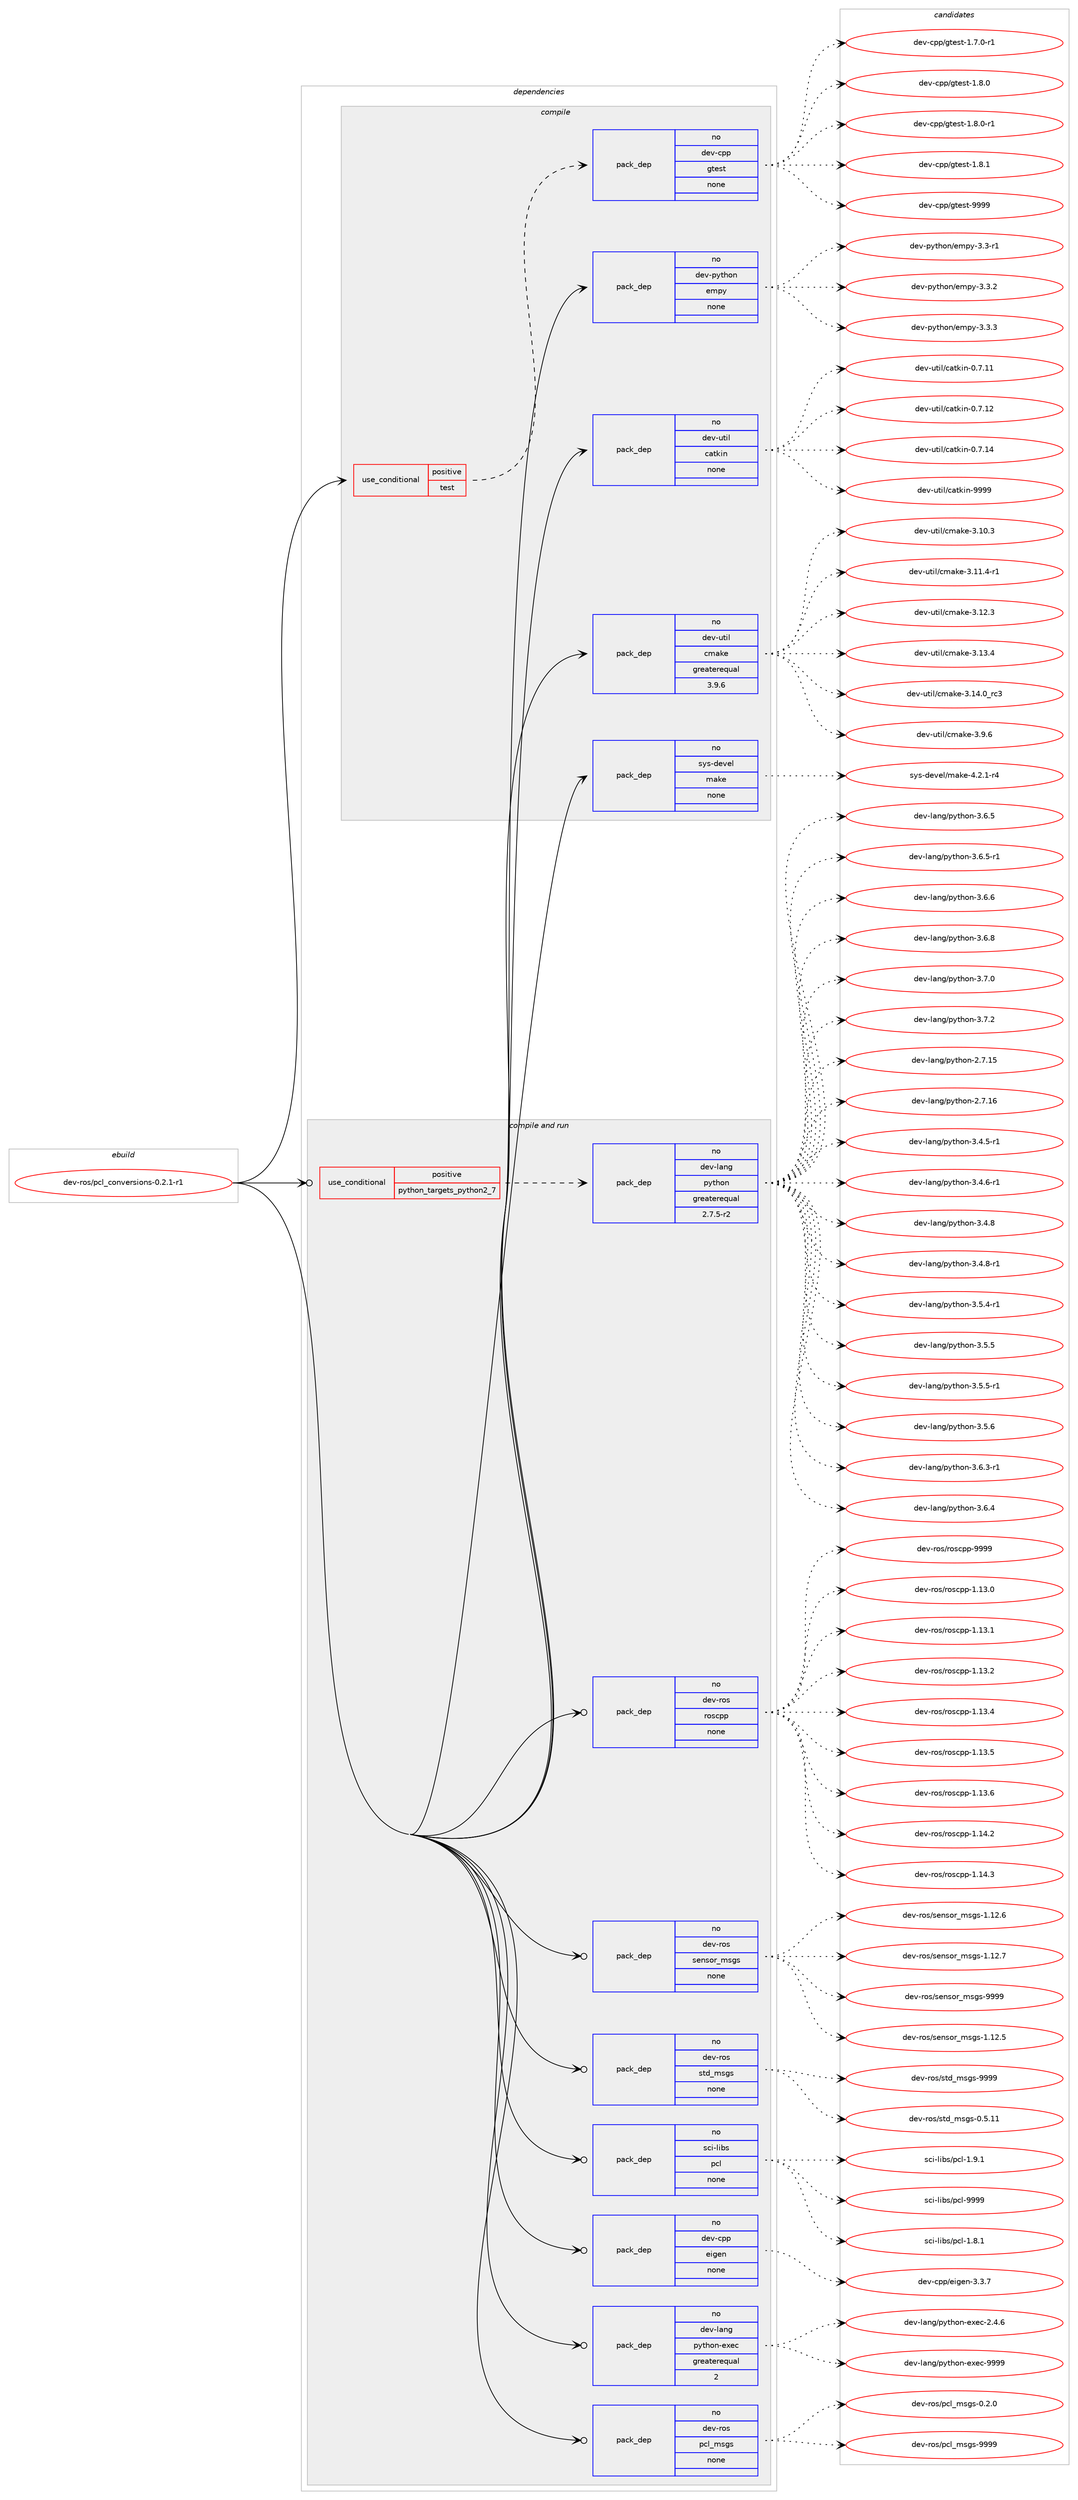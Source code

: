 digraph prolog {

# *************
# Graph options
# *************

newrank=true;
concentrate=true;
compound=true;
graph [rankdir=LR,fontname=Helvetica,fontsize=10,ranksep=1.5];#, ranksep=2.5, nodesep=0.2];
edge  [arrowhead=vee];
node  [fontname=Helvetica,fontsize=10];

# **********
# The ebuild
# **********

subgraph cluster_leftcol {
color=gray;
rank=same;
label=<<i>ebuild</i>>;
id [label="dev-ros/pcl_conversions-0.2.1-r1", color=red, width=4, href="../dev-ros/pcl_conversions-0.2.1-r1.svg"];
}

# ****************
# The dependencies
# ****************

subgraph cluster_midcol {
color=gray;
label=<<i>dependencies</i>>;
subgraph cluster_compile {
fillcolor="#eeeeee";
style=filled;
label=<<i>compile</i>>;
subgraph cond389303 {
dependency1461386 [label=<<TABLE BORDER="0" CELLBORDER="1" CELLSPACING="0" CELLPADDING="4"><TR><TD ROWSPAN="3" CELLPADDING="10">use_conditional</TD></TR><TR><TD>positive</TD></TR><TR><TD>test</TD></TR></TABLE>>, shape=none, color=red];
subgraph pack1048693 {
dependency1461387 [label=<<TABLE BORDER="0" CELLBORDER="1" CELLSPACING="0" CELLPADDING="4" WIDTH="220"><TR><TD ROWSPAN="6" CELLPADDING="30">pack_dep</TD></TR><TR><TD WIDTH="110">no</TD></TR><TR><TD>dev-cpp</TD></TR><TR><TD>gtest</TD></TR><TR><TD>none</TD></TR><TR><TD></TD></TR></TABLE>>, shape=none, color=blue];
}
dependency1461386:e -> dependency1461387:w [weight=20,style="dashed",arrowhead="vee"];
}
id:e -> dependency1461386:w [weight=20,style="solid",arrowhead="vee"];
subgraph pack1048694 {
dependency1461388 [label=<<TABLE BORDER="0" CELLBORDER="1" CELLSPACING="0" CELLPADDING="4" WIDTH="220"><TR><TD ROWSPAN="6" CELLPADDING="30">pack_dep</TD></TR><TR><TD WIDTH="110">no</TD></TR><TR><TD>dev-python</TD></TR><TR><TD>empy</TD></TR><TR><TD>none</TD></TR><TR><TD></TD></TR></TABLE>>, shape=none, color=blue];
}
id:e -> dependency1461388:w [weight=20,style="solid",arrowhead="vee"];
subgraph pack1048695 {
dependency1461389 [label=<<TABLE BORDER="0" CELLBORDER="1" CELLSPACING="0" CELLPADDING="4" WIDTH="220"><TR><TD ROWSPAN="6" CELLPADDING="30">pack_dep</TD></TR><TR><TD WIDTH="110">no</TD></TR><TR><TD>dev-util</TD></TR><TR><TD>catkin</TD></TR><TR><TD>none</TD></TR><TR><TD></TD></TR></TABLE>>, shape=none, color=blue];
}
id:e -> dependency1461389:w [weight=20,style="solid",arrowhead="vee"];
subgraph pack1048696 {
dependency1461390 [label=<<TABLE BORDER="0" CELLBORDER="1" CELLSPACING="0" CELLPADDING="4" WIDTH="220"><TR><TD ROWSPAN="6" CELLPADDING="30">pack_dep</TD></TR><TR><TD WIDTH="110">no</TD></TR><TR><TD>dev-util</TD></TR><TR><TD>cmake</TD></TR><TR><TD>greaterequal</TD></TR><TR><TD>3.9.6</TD></TR></TABLE>>, shape=none, color=blue];
}
id:e -> dependency1461390:w [weight=20,style="solid",arrowhead="vee"];
subgraph pack1048697 {
dependency1461391 [label=<<TABLE BORDER="0" CELLBORDER="1" CELLSPACING="0" CELLPADDING="4" WIDTH="220"><TR><TD ROWSPAN="6" CELLPADDING="30">pack_dep</TD></TR><TR><TD WIDTH="110">no</TD></TR><TR><TD>sys-devel</TD></TR><TR><TD>make</TD></TR><TR><TD>none</TD></TR><TR><TD></TD></TR></TABLE>>, shape=none, color=blue];
}
id:e -> dependency1461391:w [weight=20,style="solid",arrowhead="vee"];
}
subgraph cluster_compileandrun {
fillcolor="#eeeeee";
style=filled;
label=<<i>compile and run</i>>;
subgraph cond389304 {
dependency1461392 [label=<<TABLE BORDER="0" CELLBORDER="1" CELLSPACING="0" CELLPADDING="4"><TR><TD ROWSPAN="3" CELLPADDING="10">use_conditional</TD></TR><TR><TD>positive</TD></TR><TR><TD>python_targets_python2_7</TD></TR></TABLE>>, shape=none, color=red];
subgraph pack1048698 {
dependency1461393 [label=<<TABLE BORDER="0" CELLBORDER="1" CELLSPACING="0" CELLPADDING="4" WIDTH="220"><TR><TD ROWSPAN="6" CELLPADDING="30">pack_dep</TD></TR><TR><TD WIDTH="110">no</TD></TR><TR><TD>dev-lang</TD></TR><TR><TD>python</TD></TR><TR><TD>greaterequal</TD></TR><TR><TD>2.7.5-r2</TD></TR></TABLE>>, shape=none, color=blue];
}
dependency1461392:e -> dependency1461393:w [weight=20,style="dashed",arrowhead="vee"];
}
id:e -> dependency1461392:w [weight=20,style="solid",arrowhead="odotvee"];
subgraph pack1048699 {
dependency1461394 [label=<<TABLE BORDER="0" CELLBORDER="1" CELLSPACING="0" CELLPADDING="4" WIDTH="220"><TR><TD ROWSPAN="6" CELLPADDING="30">pack_dep</TD></TR><TR><TD WIDTH="110">no</TD></TR><TR><TD>dev-cpp</TD></TR><TR><TD>eigen</TD></TR><TR><TD>none</TD></TR><TR><TD></TD></TR></TABLE>>, shape=none, color=blue];
}
id:e -> dependency1461394:w [weight=20,style="solid",arrowhead="odotvee"];
subgraph pack1048700 {
dependency1461395 [label=<<TABLE BORDER="0" CELLBORDER="1" CELLSPACING="0" CELLPADDING="4" WIDTH="220"><TR><TD ROWSPAN="6" CELLPADDING="30">pack_dep</TD></TR><TR><TD WIDTH="110">no</TD></TR><TR><TD>dev-lang</TD></TR><TR><TD>python-exec</TD></TR><TR><TD>greaterequal</TD></TR><TR><TD>2</TD></TR></TABLE>>, shape=none, color=blue];
}
id:e -> dependency1461395:w [weight=20,style="solid",arrowhead="odotvee"];
subgraph pack1048701 {
dependency1461396 [label=<<TABLE BORDER="0" CELLBORDER="1" CELLSPACING="0" CELLPADDING="4" WIDTH="220"><TR><TD ROWSPAN="6" CELLPADDING="30">pack_dep</TD></TR><TR><TD WIDTH="110">no</TD></TR><TR><TD>dev-ros</TD></TR><TR><TD>pcl_msgs</TD></TR><TR><TD>none</TD></TR><TR><TD></TD></TR></TABLE>>, shape=none, color=blue];
}
id:e -> dependency1461396:w [weight=20,style="solid",arrowhead="odotvee"];
subgraph pack1048702 {
dependency1461397 [label=<<TABLE BORDER="0" CELLBORDER="1" CELLSPACING="0" CELLPADDING="4" WIDTH="220"><TR><TD ROWSPAN="6" CELLPADDING="30">pack_dep</TD></TR><TR><TD WIDTH="110">no</TD></TR><TR><TD>dev-ros</TD></TR><TR><TD>roscpp</TD></TR><TR><TD>none</TD></TR><TR><TD></TD></TR></TABLE>>, shape=none, color=blue];
}
id:e -> dependency1461397:w [weight=20,style="solid",arrowhead="odotvee"];
subgraph pack1048703 {
dependency1461398 [label=<<TABLE BORDER="0" CELLBORDER="1" CELLSPACING="0" CELLPADDING="4" WIDTH="220"><TR><TD ROWSPAN="6" CELLPADDING="30">pack_dep</TD></TR><TR><TD WIDTH="110">no</TD></TR><TR><TD>dev-ros</TD></TR><TR><TD>sensor_msgs</TD></TR><TR><TD>none</TD></TR><TR><TD></TD></TR></TABLE>>, shape=none, color=blue];
}
id:e -> dependency1461398:w [weight=20,style="solid",arrowhead="odotvee"];
subgraph pack1048704 {
dependency1461399 [label=<<TABLE BORDER="0" CELLBORDER="1" CELLSPACING="0" CELLPADDING="4" WIDTH="220"><TR><TD ROWSPAN="6" CELLPADDING="30">pack_dep</TD></TR><TR><TD WIDTH="110">no</TD></TR><TR><TD>dev-ros</TD></TR><TR><TD>std_msgs</TD></TR><TR><TD>none</TD></TR><TR><TD></TD></TR></TABLE>>, shape=none, color=blue];
}
id:e -> dependency1461399:w [weight=20,style="solid",arrowhead="odotvee"];
subgraph pack1048705 {
dependency1461400 [label=<<TABLE BORDER="0" CELLBORDER="1" CELLSPACING="0" CELLPADDING="4" WIDTH="220"><TR><TD ROWSPAN="6" CELLPADDING="30">pack_dep</TD></TR><TR><TD WIDTH="110">no</TD></TR><TR><TD>sci-libs</TD></TR><TR><TD>pcl</TD></TR><TR><TD>none</TD></TR><TR><TD></TD></TR></TABLE>>, shape=none, color=blue];
}
id:e -> dependency1461400:w [weight=20,style="solid",arrowhead="odotvee"];
}
subgraph cluster_run {
fillcolor="#eeeeee";
style=filled;
label=<<i>run</i>>;
}
}

# **************
# The candidates
# **************

subgraph cluster_choices {
rank=same;
color=gray;
label=<<i>candidates</i>>;

subgraph choice1048693 {
color=black;
nodesep=1;
choice1001011184599112112471031161011151164549465546484511449 [label="dev-cpp/gtest-1.7.0-r1", color=red, width=4,href="../dev-cpp/gtest-1.7.0-r1.svg"];
choice100101118459911211247103116101115116454946564648 [label="dev-cpp/gtest-1.8.0", color=red, width=4,href="../dev-cpp/gtest-1.8.0.svg"];
choice1001011184599112112471031161011151164549465646484511449 [label="dev-cpp/gtest-1.8.0-r1", color=red, width=4,href="../dev-cpp/gtest-1.8.0-r1.svg"];
choice100101118459911211247103116101115116454946564649 [label="dev-cpp/gtest-1.8.1", color=red, width=4,href="../dev-cpp/gtest-1.8.1.svg"];
choice1001011184599112112471031161011151164557575757 [label="dev-cpp/gtest-9999", color=red, width=4,href="../dev-cpp/gtest-9999.svg"];
dependency1461387:e -> choice1001011184599112112471031161011151164549465546484511449:w [style=dotted,weight="100"];
dependency1461387:e -> choice100101118459911211247103116101115116454946564648:w [style=dotted,weight="100"];
dependency1461387:e -> choice1001011184599112112471031161011151164549465646484511449:w [style=dotted,weight="100"];
dependency1461387:e -> choice100101118459911211247103116101115116454946564649:w [style=dotted,weight="100"];
dependency1461387:e -> choice1001011184599112112471031161011151164557575757:w [style=dotted,weight="100"];
}
subgraph choice1048694 {
color=black;
nodesep=1;
choice1001011184511212111610411111047101109112121455146514511449 [label="dev-python/empy-3.3-r1", color=red, width=4,href="../dev-python/empy-3.3-r1.svg"];
choice1001011184511212111610411111047101109112121455146514650 [label="dev-python/empy-3.3.2", color=red, width=4,href="../dev-python/empy-3.3.2.svg"];
choice1001011184511212111610411111047101109112121455146514651 [label="dev-python/empy-3.3.3", color=red, width=4,href="../dev-python/empy-3.3.3.svg"];
dependency1461388:e -> choice1001011184511212111610411111047101109112121455146514511449:w [style=dotted,weight="100"];
dependency1461388:e -> choice1001011184511212111610411111047101109112121455146514650:w [style=dotted,weight="100"];
dependency1461388:e -> choice1001011184511212111610411111047101109112121455146514651:w [style=dotted,weight="100"];
}
subgraph choice1048695 {
color=black;
nodesep=1;
choice1001011184511711610510847999711610710511045484655464949 [label="dev-util/catkin-0.7.11", color=red, width=4,href="../dev-util/catkin-0.7.11.svg"];
choice1001011184511711610510847999711610710511045484655464950 [label="dev-util/catkin-0.7.12", color=red, width=4,href="../dev-util/catkin-0.7.12.svg"];
choice1001011184511711610510847999711610710511045484655464952 [label="dev-util/catkin-0.7.14", color=red, width=4,href="../dev-util/catkin-0.7.14.svg"];
choice100101118451171161051084799971161071051104557575757 [label="dev-util/catkin-9999", color=red, width=4,href="../dev-util/catkin-9999.svg"];
dependency1461389:e -> choice1001011184511711610510847999711610710511045484655464949:w [style=dotted,weight="100"];
dependency1461389:e -> choice1001011184511711610510847999711610710511045484655464950:w [style=dotted,weight="100"];
dependency1461389:e -> choice1001011184511711610510847999711610710511045484655464952:w [style=dotted,weight="100"];
dependency1461389:e -> choice100101118451171161051084799971161071051104557575757:w [style=dotted,weight="100"];
}
subgraph choice1048696 {
color=black;
nodesep=1;
choice1001011184511711610510847991099710710145514649484651 [label="dev-util/cmake-3.10.3", color=red, width=4,href="../dev-util/cmake-3.10.3.svg"];
choice10010111845117116105108479910997107101455146494946524511449 [label="dev-util/cmake-3.11.4-r1", color=red, width=4,href="../dev-util/cmake-3.11.4-r1.svg"];
choice1001011184511711610510847991099710710145514649504651 [label="dev-util/cmake-3.12.3", color=red, width=4,href="../dev-util/cmake-3.12.3.svg"];
choice1001011184511711610510847991099710710145514649514652 [label="dev-util/cmake-3.13.4", color=red, width=4,href="../dev-util/cmake-3.13.4.svg"];
choice1001011184511711610510847991099710710145514649524648951149951 [label="dev-util/cmake-3.14.0_rc3", color=red, width=4,href="../dev-util/cmake-3.14.0_rc3.svg"];
choice10010111845117116105108479910997107101455146574654 [label="dev-util/cmake-3.9.6", color=red, width=4,href="../dev-util/cmake-3.9.6.svg"];
dependency1461390:e -> choice1001011184511711610510847991099710710145514649484651:w [style=dotted,weight="100"];
dependency1461390:e -> choice10010111845117116105108479910997107101455146494946524511449:w [style=dotted,weight="100"];
dependency1461390:e -> choice1001011184511711610510847991099710710145514649504651:w [style=dotted,weight="100"];
dependency1461390:e -> choice1001011184511711610510847991099710710145514649514652:w [style=dotted,weight="100"];
dependency1461390:e -> choice1001011184511711610510847991099710710145514649524648951149951:w [style=dotted,weight="100"];
dependency1461390:e -> choice10010111845117116105108479910997107101455146574654:w [style=dotted,weight="100"];
}
subgraph choice1048697 {
color=black;
nodesep=1;
choice1151211154510010111810110847109971071014552465046494511452 [label="sys-devel/make-4.2.1-r4", color=red, width=4,href="../sys-devel/make-4.2.1-r4.svg"];
dependency1461391:e -> choice1151211154510010111810110847109971071014552465046494511452:w [style=dotted,weight="100"];
}
subgraph choice1048698 {
color=black;
nodesep=1;
choice10010111845108971101034711212111610411111045504655464953 [label="dev-lang/python-2.7.15", color=red, width=4,href="../dev-lang/python-2.7.15.svg"];
choice10010111845108971101034711212111610411111045504655464954 [label="dev-lang/python-2.7.16", color=red, width=4,href="../dev-lang/python-2.7.16.svg"];
choice1001011184510897110103471121211161041111104551465246534511449 [label="dev-lang/python-3.4.5-r1", color=red, width=4,href="../dev-lang/python-3.4.5-r1.svg"];
choice1001011184510897110103471121211161041111104551465246544511449 [label="dev-lang/python-3.4.6-r1", color=red, width=4,href="../dev-lang/python-3.4.6-r1.svg"];
choice100101118451089711010347112121116104111110455146524656 [label="dev-lang/python-3.4.8", color=red, width=4,href="../dev-lang/python-3.4.8.svg"];
choice1001011184510897110103471121211161041111104551465246564511449 [label="dev-lang/python-3.4.8-r1", color=red, width=4,href="../dev-lang/python-3.4.8-r1.svg"];
choice1001011184510897110103471121211161041111104551465346524511449 [label="dev-lang/python-3.5.4-r1", color=red, width=4,href="../dev-lang/python-3.5.4-r1.svg"];
choice100101118451089711010347112121116104111110455146534653 [label="dev-lang/python-3.5.5", color=red, width=4,href="../dev-lang/python-3.5.5.svg"];
choice1001011184510897110103471121211161041111104551465346534511449 [label="dev-lang/python-3.5.5-r1", color=red, width=4,href="../dev-lang/python-3.5.5-r1.svg"];
choice100101118451089711010347112121116104111110455146534654 [label="dev-lang/python-3.5.6", color=red, width=4,href="../dev-lang/python-3.5.6.svg"];
choice1001011184510897110103471121211161041111104551465446514511449 [label="dev-lang/python-3.6.3-r1", color=red, width=4,href="../dev-lang/python-3.6.3-r1.svg"];
choice100101118451089711010347112121116104111110455146544652 [label="dev-lang/python-3.6.4", color=red, width=4,href="../dev-lang/python-3.6.4.svg"];
choice100101118451089711010347112121116104111110455146544653 [label="dev-lang/python-3.6.5", color=red, width=4,href="../dev-lang/python-3.6.5.svg"];
choice1001011184510897110103471121211161041111104551465446534511449 [label="dev-lang/python-3.6.5-r1", color=red, width=4,href="../dev-lang/python-3.6.5-r1.svg"];
choice100101118451089711010347112121116104111110455146544654 [label="dev-lang/python-3.6.6", color=red, width=4,href="../dev-lang/python-3.6.6.svg"];
choice100101118451089711010347112121116104111110455146544656 [label="dev-lang/python-3.6.8", color=red, width=4,href="../dev-lang/python-3.6.8.svg"];
choice100101118451089711010347112121116104111110455146554648 [label="dev-lang/python-3.7.0", color=red, width=4,href="../dev-lang/python-3.7.0.svg"];
choice100101118451089711010347112121116104111110455146554650 [label="dev-lang/python-3.7.2", color=red, width=4,href="../dev-lang/python-3.7.2.svg"];
dependency1461393:e -> choice10010111845108971101034711212111610411111045504655464953:w [style=dotted,weight="100"];
dependency1461393:e -> choice10010111845108971101034711212111610411111045504655464954:w [style=dotted,weight="100"];
dependency1461393:e -> choice1001011184510897110103471121211161041111104551465246534511449:w [style=dotted,weight="100"];
dependency1461393:e -> choice1001011184510897110103471121211161041111104551465246544511449:w [style=dotted,weight="100"];
dependency1461393:e -> choice100101118451089711010347112121116104111110455146524656:w [style=dotted,weight="100"];
dependency1461393:e -> choice1001011184510897110103471121211161041111104551465246564511449:w [style=dotted,weight="100"];
dependency1461393:e -> choice1001011184510897110103471121211161041111104551465346524511449:w [style=dotted,weight="100"];
dependency1461393:e -> choice100101118451089711010347112121116104111110455146534653:w [style=dotted,weight="100"];
dependency1461393:e -> choice1001011184510897110103471121211161041111104551465346534511449:w [style=dotted,weight="100"];
dependency1461393:e -> choice100101118451089711010347112121116104111110455146534654:w [style=dotted,weight="100"];
dependency1461393:e -> choice1001011184510897110103471121211161041111104551465446514511449:w [style=dotted,weight="100"];
dependency1461393:e -> choice100101118451089711010347112121116104111110455146544652:w [style=dotted,weight="100"];
dependency1461393:e -> choice100101118451089711010347112121116104111110455146544653:w [style=dotted,weight="100"];
dependency1461393:e -> choice1001011184510897110103471121211161041111104551465446534511449:w [style=dotted,weight="100"];
dependency1461393:e -> choice100101118451089711010347112121116104111110455146544654:w [style=dotted,weight="100"];
dependency1461393:e -> choice100101118451089711010347112121116104111110455146544656:w [style=dotted,weight="100"];
dependency1461393:e -> choice100101118451089711010347112121116104111110455146554648:w [style=dotted,weight="100"];
dependency1461393:e -> choice100101118451089711010347112121116104111110455146554650:w [style=dotted,weight="100"];
}
subgraph choice1048699 {
color=black;
nodesep=1;
choice100101118459911211247101105103101110455146514655 [label="dev-cpp/eigen-3.3.7", color=red, width=4,href="../dev-cpp/eigen-3.3.7.svg"];
dependency1461394:e -> choice100101118459911211247101105103101110455146514655:w [style=dotted,weight="100"];
}
subgraph choice1048700 {
color=black;
nodesep=1;
choice1001011184510897110103471121211161041111104510112010199455046524654 [label="dev-lang/python-exec-2.4.6", color=red, width=4,href="../dev-lang/python-exec-2.4.6.svg"];
choice10010111845108971101034711212111610411111045101120101994557575757 [label="dev-lang/python-exec-9999", color=red, width=4,href="../dev-lang/python-exec-9999.svg"];
dependency1461395:e -> choice1001011184510897110103471121211161041111104510112010199455046524654:w [style=dotted,weight="100"];
dependency1461395:e -> choice10010111845108971101034711212111610411111045101120101994557575757:w [style=dotted,weight="100"];
}
subgraph choice1048701 {
color=black;
nodesep=1;
choice10010111845114111115471129910895109115103115454846504648 [label="dev-ros/pcl_msgs-0.2.0", color=red, width=4,href="../dev-ros/pcl_msgs-0.2.0.svg"];
choice100101118451141111154711299108951091151031154557575757 [label="dev-ros/pcl_msgs-9999", color=red, width=4,href="../dev-ros/pcl_msgs-9999.svg"];
dependency1461396:e -> choice10010111845114111115471129910895109115103115454846504648:w [style=dotted,weight="100"];
dependency1461396:e -> choice100101118451141111154711299108951091151031154557575757:w [style=dotted,weight="100"];
}
subgraph choice1048702 {
color=black;
nodesep=1;
choice10010111845114111115471141111159911211245494649514648 [label="dev-ros/roscpp-1.13.0", color=red, width=4,href="../dev-ros/roscpp-1.13.0.svg"];
choice10010111845114111115471141111159911211245494649514649 [label="dev-ros/roscpp-1.13.1", color=red, width=4,href="../dev-ros/roscpp-1.13.1.svg"];
choice10010111845114111115471141111159911211245494649514650 [label="dev-ros/roscpp-1.13.2", color=red, width=4,href="../dev-ros/roscpp-1.13.2.svg"];
choice10010111845114111115471141111159911211245494649514652 [label="dev-ros/roscpp-1.13.4", color=red, width=4,href="../dev-ros/roscpp-1.13.4.svg"];
choice10010111845114111115471141111159911211245494649514653 [label="dev-ros/roscpp-1.13.5", color=red, width=4,href="../dev-ros/roscpp-1.13.5.svg"];
choice10010111845114111115471141111159911211245494649514654 [label="dev-ros/roscpp-1.13.6", color=red, width=4,href="../dev-ros/roscpp-1.13.6.svg"];
choice10010111845114111115471141111159911211245494649524650 [label="dev-ros/roscpp-1.14.2", color=red, width=4,href="../dev-ros/roscpp-1.14.2.svg"];
choice10010111845114111115471141111159911211245494649524651 [label="dev-ros/roscpp-1.14.3", color=red, width=4,href="../dev-ros/roscpp-1.14.3.svg"];
choice1001011184511411111547114111115991121124557575757 [label="dev-ros/roscpp-9999", color=red, width=4,href="../dev-ros/roscpp-9999.svg"];
dependency1461397:e -> choice10010111845114111115471141111159911211245494649514648:w [style=dotted,weight="100"];
dependency1461397:e -> choice10010111845114111115471141111159911211245494649514649:w [style=dotted,weight="100"];
dependency1461397:e -> choice10010111845114111115471141111159911211245494649514650:w [style=dotted,weight="100"];
dependency1461397:e -> choice10010111845114111115471141111159911211245494649514652:w [style=dotted,weight="100"];
dependency1461397:e -> choice10010111845114111115471141111159911211245494649514653:w [style=dotted,weight="100"];
dependency1461397:e -> choice10010111845114111115471141111159911211245494649514654:w [style=dotted,weight="100"];
dependency1461397:e -> choice10010111845114111115471141111159911211245494649524650:w [style=dotted,weight="100"];
dependency1461397:e -> choice10010111845114111115471141111159911211245494649524651:w [style=dotted,weight="100"];
dependency1461397:e -> choice1001011184511411111547114111115991121124557575757:w [style=dotted,weight="100"];
}
subgraph choice1048703 {
color=black;
nodesep=1;
choice10010111845114111115471151011101151111149510911510311545494649504653 [label="dev-ros/sensor_msgs-1.12.5", color=red, width=4,href="../dev-ros/sensor_msgs-1.12.5.svg"];
choice10010111845114111115471151011101151111149510911510311545494649504654 [label="dev-ros/sensor_msgs-1.12.6", color=red, width=4,href="../dev-ros/sensor_msgs-1.12.6.svg"];
choice10010111845114111115471151011101151111149510911510311545494649504655 [label="dev-ros/sensor_msgs-1.12.7", color=red, width=4,href="../dev-ros/sensor_msgs-1.12.7.svg"];
choice1001011184511411111547115101110115111114951091151031154557575757 [label="dev-ros/sensor_msgs-9999", color=red, width=4,href="../dev-ros/sensor_msgs-9999.svg"];
dependency1461398:e -> choice10010111845114111115471151011101151111149510911510311545494649504653:w [style=dotted,weight="100"];
dependency1461398:e -> choice10010111845114111115471151011101151111149510911510311545494649504654:w [style=dotted,weight="100"];
dependency1461398:e -> choice10010111845114111115471151011101151111149510911510311545494649504655:w [style=dotted,weight="100"];
dependency1461398:e -> choice1001011184511411111547115101110115111114951091151031154557575757:w [style=dotted,weight="100"];
}
subgraph choice1048704 {
color=black;
nodesep=1;
choice10010111845114111115471151161009510911510311545484653464949 [label="dev-ros/std_msgs-0.5.11", color=red, width=4,href="../dev-ros/std_msgs-0.5.11.svg"];
choice1001011184511411111547115116100951091151031154557575757 [label="dev-ros/std_msgs-9999", color=red, width=4,href="../dev-ros/std_msgs-9999.svg"];
dependency1461399:e -> choice10010111845114111115471151161009510911510311545484653464949:w [style=dotted,weight="100"];
dependency1461399:e -> choice1001011184511411111547115116100951091151031154557575757:w [style=dotted,weight="100"];
}
subgraph choice1048705 {
color=black;
nodesep=1;
choice1159910545108105981154711299108454946564649 [label="sci-libs/pcl-1.8.1", color=red, width=4,href="../sci-libs/pcl-1.8.1.svg"];
choice1159910545108105981154711299108454946574649 [label="sci-libs/pcl-1.9.1", color=red, width=4,href="../sci-libs/pcl-1.9.1.svg"];
choice11599105451081059811547112991084557575757 [label="sci-libs/pcl-9999", color=red, width=4,href="../sci-libs/pcl-9999.svg"];
dependency1461400:e -> choice1159910545108105981154711299108454946564649:w [style=dotted,weight="100"];
dependency1461400:e -> choice1159910545108105981154711299108454946574649:w [style=dotted,weight="100"];
dependency1461400:e -> choice11599105451081059811547112991084557575757:w [style=dotted,weight="100"];
}
}

}
